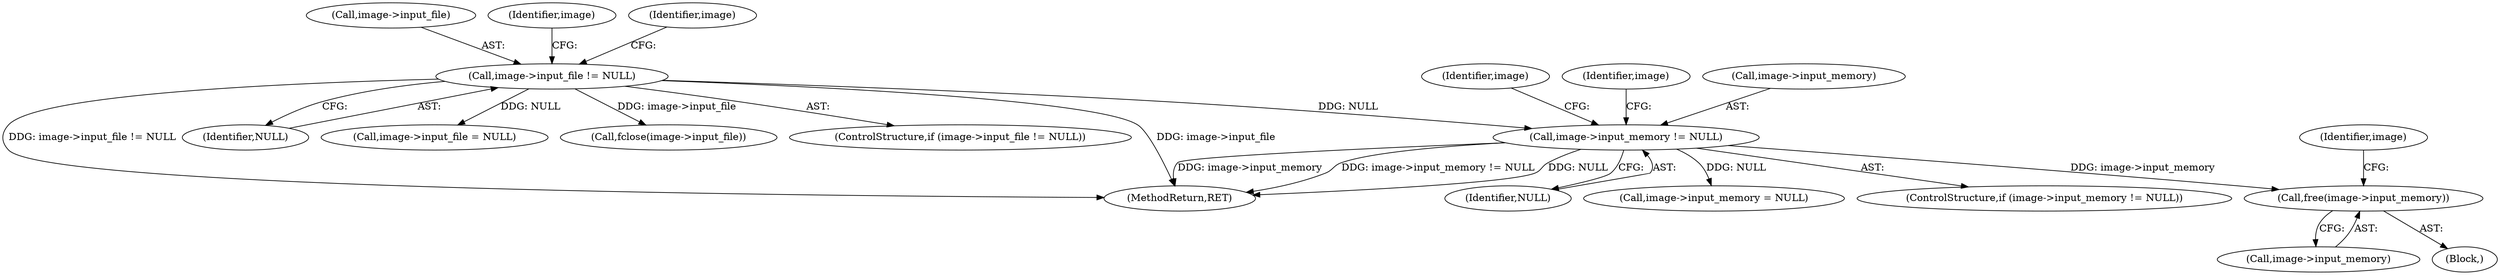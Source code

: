 digraph "0_Android_9d4853418ab2f754c2b63e091c29c5529b8b86ca_28@API" {
"1000133" [label="(Call,free(image->input_memory))"];
"1000127" [label="(Call,image->input_memory != NULL)"];
"1000111" [label="(Call,image->input_file != NULL)"];
"1000152" [label="(Identifier,image)"];
"1000110" [label="(ControlStructure,if (image->input_file != NULL))"];
"1000177" [label="(MethodReturn,RET)"];
"1000111" [label="(Call,image->input_file != NULL)"];
"1000131" [label="(Identifier,NULL)"];
"1000135" [label="(Identifier,image)"];
"1000134" [label="(Call,image->input_memory)"];
"1000139" [label="(Identifier,image)"];
"1000112" [label="(Call,image->input_file)"];
"1000132" [label="(Block,)"];
"1000128" [label="(Call,image->input_memory)"];
"1000127" [label="(Call,image->input_memory != NULL)"];
"1000115" [label="(Identifier,NULL)"];
"1000121" [label="(Call,image->input_file = NULL)"];
"1000137" [label="(Call,image->input_memory = NULL)"];
"1000133" [label="(Call,free(image->input_memory))"];
"1000129" [label="(Identifier,image)"];
"1000117" [label="(Call,fclose(image->input_file))"];
"1000119" [label="(Identifier,image)"];
"1000126" [label="(ControlStructure,if (image->input_memory != NULL))"];
"1000133" -> "1000132"  [label="AST: "];
"1000133" -> "1000134"  [label="CFG: "];
"1000134" -> "1000133"  [label="AST: "];
"1000139" -> "1000133"  [label="CFG: "];
"1000127" -> "1000133"  [label="DDG: image->input_memory"];
"1000127" -> "1000126"  [label="AST: "];
"1000127" -> "1000131"  [label="CFG: "];
"1000128" -> "1000127"  [label="AST: "];
"1000131" -> "1000127"  [label="AST: "];
"1000135" -> "1000127"  [label="CFG: "];
"1000152" -> "1000127"  [label="CFG: "];
"1000127" -> "1000177"  [label="DDG: image->input_memory != NULL"];
"1000127" -> "1000177"  [label="DDG: NULL"];
"1000127" -> "1000177"  [label="DDG: image->input_memory"];
"1000111" -> "1000127"  [label="DDG: NULL"];
"1000127" -> "1000137"  [label="DDG: NULL"];
"1000111" -> "1000110"  [label="AST: "];
"1000111" -> "1000115"  [label="CFG: "];
"1000112" -> "1000111"  [label="AST: "];
"1000115" -> "1000111"  [label="AST: "];
"1000119" -> "1000111"  [label="CFG: "];
"1000129" -> "1000111"  [label="CFG: "];
"1000111" -> "1000177"  [label="DDG: image->input_file"];
"1000111" -> "1000177"  [label="DDG: image->input_file != NULL"];
"1000111" -> "1000117"  [label="DDG: image->input_file"];
"1000111" -> "1000121"  [label="DDG: NULL"];
}

